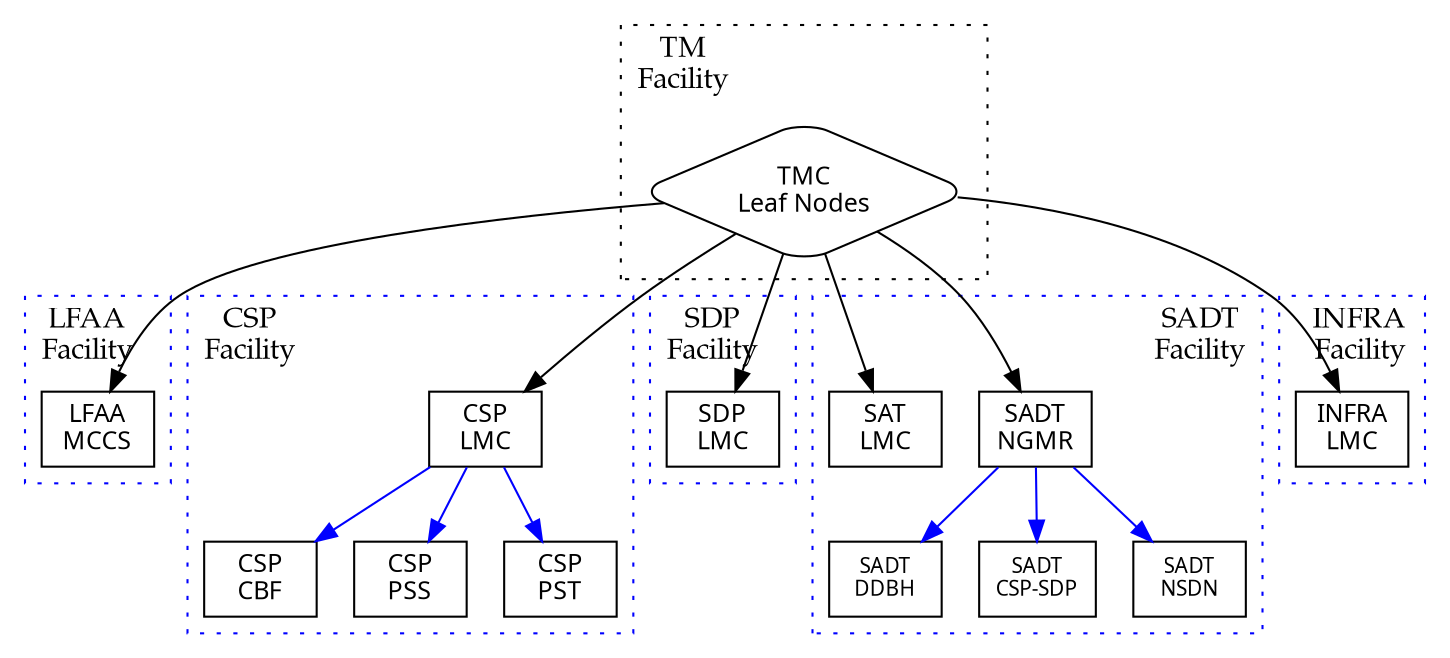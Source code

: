 digraph ControlHierarchy_Low {
	//label="SKA1-Low Telescope Control Hierarchy"
	labeljust="l"
	labelloc="t"
	splines="true";
	fontname = Palatino;
	fontsize = 14;
	
	/* Entities */
	node [fontname="San Francisco Text", fontsize=12, shape=rect];
	edge [fontname="Palatino"]
	
	// LFAA
	subgraph cluster_lfaa {
		edge [color=blue];
		
		//LFAASN   [label="LFAA\nStation 1..n" fontsize=10];
		MCCS    [label="LFAA\nMCCS"]
		
		color = blue;
		style = dotted;
		labeljust="l";
		label="LFAA\nFacility";
		
		{ rank=same; /* LFAASN;*/ MCCS}
	}
	
	// CSP
	subgraph cluster_csp {
		edge [color=blue];
		
		CSPLMC [label="CSP\nLMC"];
		CBF    [label="CSP\nCBF"];
		PSS    [label="CSP\nPSS"];
		PST    [label="CSP\nPST"];
		
		CSPLMC -> CBF;
		CSPLMC -> PSS;
		CSPLMC -> PST;
		
		color = blue;
		style = dotted;
		labeljust="l";
		label = "CSP\nFacility"
	}
	
	// SDP
	subgraph cluster_sdp {
		edge [color=blue];
		
		SDPLMC [label="SDP\nLMC"];
		//LTP    [label="SDP\nLTP"];
		//DELIV  [label="SDP\nDELIV"];
		//DP     [label="SDP\nDP"]
		//
		//SDPLMC -> DP;
		//SDPLMC -> LTP;
		//SDPLMC -> DELIV;
		
		color = blue;
		style = dotted;
		labeljust="l";
		label = "SDP\nFacility"
	}
	// SADT
	subgraph cluster_sadt {
		edge [color=blue];
		
		NMGR   [label="SADT\nNGMR"];
		DDBH   [label="SADT\nDDBH" fontsize=10];
		CSPSDP [label="SADT\nCSP-SDP" fontsize=10];
		NSDN   [label="SADT\nNSDN" fontsize=10];
		SATLMC [label="SAT\nLMC"];

		NMGR   -> DDBH;
		NMGR   -> CSPSDP;
		NMGR   -> NSDN;
	
		color = blue;
		style = dotted;
		labeljust="r";
		label = "SADT\nFacility"
	}
	
	// INFRA
	subgraph cluster_infra {
		
		INFRALMC  [label="INFRA\nLMC"];
	
		color = blue;
		style = dotted;
		labeljust="r";
		label = "INFRA\nFacility"
	}
	
	/* Relationships */
	//TELMGT -> LFAASN [penwidth=2.0, label="TBD LFAA\nstations"];
	TELMGT -> MCCS;
	
	TELMGT -> CSPLMC;
	TELMGT -> SDPLMC;
	TELMGT -> NMGR;
	TELMGT -> SATLMC;
	TELMGT -> INFRALMC;
	
	
	// TM
	subgraph cluster_5 {
		TELMGT [label="TMC\nLeaf Nodes", shape=diamond, style=rounded];
	
		color = black; style = dotted;
		label = "TM\nFacility"; 
	}	

}

